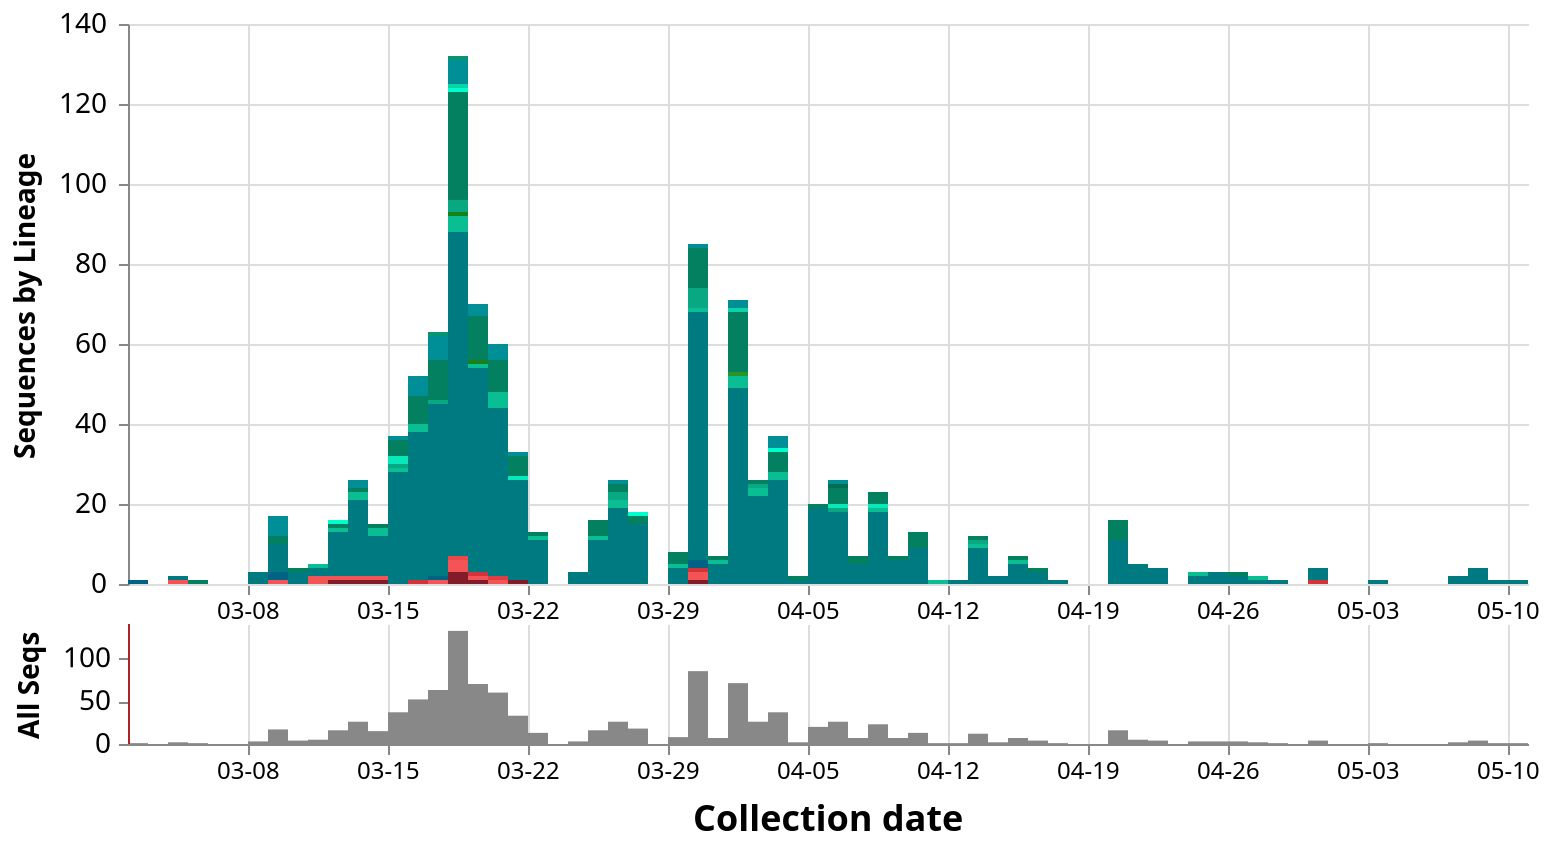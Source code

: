 {
  "$schema": "https://vega.github.io/schema/vega/v5.json",
  "description": "A basic stacked bar chart example.",
  "comment": "These will be overridden by the container of this vega plot",
  "width": 700,
  "height": 360,
  "padding": 5,

  "data": [
    {
      "name": "cases_by_date_and_group",
      "comment": "Main data object, same as caseData in store",
      "format": {
        "parse": {
          "group": "string",
          "cases_sum": "number",
          "date": "date:'%Q'"
        }
      },
      "values": [{"group":"B.1","date":1584316800000,"cases_sum":37,"color":"#007a81","group_counts":728},{"group":"B.1","date":1584403200000,"cases_sum":43,"color":"#007a81","group_counts":728},{"group":"B.1","date":1584144000000,"cases_sum":10,"color":"#007a81","group_counts":728},{"group":"B.1","date":1584230400000,"cases_sum":28,"color":"#007a81","group_counts":728},{"group":"B.1","date":1584489600000,"cases_sum":81,"color":"#007a81","group_counts":728},{"group":"B.1","date":1584576000000,"cases_sum":51,"color":"#007a81","group_counts":728},{"group":"B.1","date":1584057600000,"cases_sum":19,"color":"#007a81","group_counts":728},{"group":"B.1","date":1584748800000,"cases_sum":25,"color":"#007a81","group_counts":728},{"group":"B.1","date":1584662400000,"cases_sum":42,"color":"#007a81","group_counts":728},{"group":"B.1","date":1584835200000,"cases_sum":11,"color":"#007a81","group_counts":728},{"group":"B.1","date":1585612800000,"cases_sum":5,"color":"#007a81","group_counts":728},{"group":"B.1","date":1585699200000,"cases_sum":49,"color":"#007a81","group_counts":728},{"group":"B.1","date":1583625600000,"cases_sum":3,"color":"#007a81","group_counts":728},{"group":"B.1","date":1585872000000,"cases_sum":26,"color":"#007a81","group_counts":728},{"group":"B.1","date":1583971200000,"cases_sum":11,"color":"#007a81","group_counts":728},{"group":"B.1","date":1586131200000,"cases_sum":18,"color":"#007a81","group_counts":728},{"group":"B.1","date":1586044800000,"cases_sum":19,"color":"#007a81","group_counts":728},{"group":"B.1","date":1585785600000,"cases_sum":22,"color":"#007a81","group_counts":728},{"group":"B.1","date":1585958400000,"cases_sum":1,"color":"#007a81","group_counts":728},{"group":"B.1","date":1586476800000,"cases_sum":9,"color":"#007a81","group_counts":728},{"group":"B.1","date":1585526400000,"cases_sum":62,"color":"#007a81","group_counts":728},{"group":"B.1","date":1586736000000,"cases_sum":9,"color":"#007a81","group_counts":728},{"group":"B.1","date":1586304000000,"cases_sum":18,"color":"#007a81","group_counts":728},{"group":"B.1","date":1586217600000,"cases_sum":5,"color":"#007a81","group_counts":728},{"group":"B.1","date":1586390400000,"cases_sum":6,"color":"#007a81","group_counts":728},{"group":"B.1","date":1586649600000,"cases_sum":1,"color":"#007a81","group_counts":728},{"group":"B.1","date":1587513600000,"cases_sum":4,"color":"#007a81","group_counts":728},{"group":"B.1","date":1587340800000,"cases_sum":11,"color":"#007a81","group_counts":728},{"group":"B.1","date":1586822400000,"cases_sum":2,"color":"#007a81","group_counts":728},{"group":"B.1","date":1587427200000,"cases_sum":5,"color":"#007a81","group_counts":728},{"group":"B.1","date":1587686400000,"cases_sum":2,"color":"#007a81","group_counts":728},{"group":"B.1","date":1586908800000,"cases_sum":5,"color":"#007a81","group_counts":728},{"group":"B.1","date":1586995200000,"cases_sum":3,"color":"#007a81","group_counts":728},{"group":"B.1","date":1583712000000,"cases_sum":7,"color":"#007a81","group_counts":728},{"group":"B.1","date":1583798400000,"cases_sum":3,"color":"#007a81","group_counts":728},{"group":"B.1","date":1585440000000,"cases_sum":4,"color":"#007a81","group_counts":728},{"group":"B.1","date":1585008000000,"cases_sum":3,"color":"#007a81","group_counts":728},{"group":"B.1","date":1583884800000,"cases_sum":2,"color":"#007a81","group_counts":728},{"group":"B.1","date":1583280000000,"cases_sum":1,"color":"#007a81","group_counts":728},{"group":"B.1","date":1585180800000,"cases_sum":19,"color":"#007a81","group_counts":728},{"group":"B.1","date":1585267200000,"cases_sum":15,"color":"#007a81","group_counts":728},{"group":"B.1","date":1585094400000,"cases_sum":11,"color":"#007a81","group_counts":728},{"group":"B.1","date":1587772800000,"cases_sum":3,"color":"#007a81","group_counts":728},{"group":"B.1","date":1587081600000,"cases_sum":1,"color":"#007a81","group_counts":728},{"group":"B.1","date":1588464000000,"cases_sum":1,"color":"#007a81","group_counts":728},{"group":"B.1","date":1588896000000,"cases_sum":4,"color":"#007a81","group_counts":728},{"group":"B.1","date":1588204800000,"cases_sum":3,"color":"#007a81","group_counts":728},{"group":"B.1","date":1589068800000,"cases_sum":1,"color":"#007a81","group_counts":728},{"group":"B.1","date":1588032000000,"cases_sum":1,"color":"#007a81","group_counts":728},{"group":"B.1","date":1588982400000,"cases_sum":1,"color":"#007a81","group_counts":728},{"group":"B.1","date":1587859200000,"cases_sum":2,"color":"#007a81","group_counts":728},{"group":"B.1","date":1587945600000,"cases_sum":1,"color":"#007a81","group_counts":728},{"group":"B.1","date":1588809600000,"cases_sum":2,"color":"#007a81","group_counts":728},{"group":"B.1.3","date":1584403200000,"cases_sum":10,"color":"#038060","group_counts":148},{"group":"B.1.3","date":1584489600000,"cases_sum":27,"color":"#038060","group_counts":148},{"group":"B.1.3","date":1584576000000,"cases_sum":11,"color":"#038060","group_counts":148},{"group":"B.1.3","date":1584144000000,"cases_sum":1,"color":"#038060","group_counts":148},{"group":"B.1.3","date":1584316800000,"cases_sum":7,"color":"#038060","group_counts":148},{"group":"B.1.3","date":1584748800000,"cases_sum":5,"color":"#038060","group_counts":148},{"group":"B.1.3","date":1584835200000,"cases_sum":1,"color":"#038060","group_counts":148},{"group":"B.1.3","date":1584662400000,"cases_sum":8,"color":"#038060","group_counts":148},{"group":"B.1.3","date":1585699200000,"cases_sum":15,"color":"#038060","group_counts":148},{"group":"B.1.3","date":1585872000000,"cases_sum":5,"color":"#038060","group_counts":148},{"group":"B.1.3","date":1584230400000,"cases_sum":4,"color":"#038060","group_counts":148},{"group":"B.1.3","date":1585526400000,"cases_sum":10,"color":"#038060","group_counts":148},{"group":"B.1.3","date":1586131200000,"cases_sum":4,"color":"#038060","group_counts":148},{"group":"B.1.3","date":1586044800000,"cases_sum":1,"color":"#038060","group_counts":148},{"group":"B.1.3","date":1585958400000,"cases_sum":1,"color":"#038060","group_counts":148},{"group":"B.1.3","date":1586304000000,"cases_sum":3,"color":"#038060","group_counts":148},{"group":"B.1.3","date":1585612800000,"cases_sum":1,"color":"#038060","group_counts":148},{"group":"B.1.3","date":1586217600000,"cases_sum":2,"color":"#038060","group_counts":148},{"group":"B.1.3","date":1586390400000,"cases_sum":1,"color":"#038060","group_counts":148},{"group":"B.1.3","date":1586476800000,"cases_sum":4,"color":"#038060","group_counts":148},{"group":"B.1.3","date":1586736000000,"cases_sum":1,"color":"#038060","group_counts":148},{"group":"B.1.3","date":1586995200000,"cases_sum":1,"color":"#038060","group_counts":148},{"group":"B.1.3","date":1586908800000,"cases_sum":1,"color":"#038060","group_counts":148},{"group":"B.1.3","date":1587340800000,"cases_sum":5,"color":"#038060","group_counts":148},{"group":"B.1.3","date":1583366400000,"cases_sum":1,"color":"#038060","group_counts":148},{"group":"B.1.3","date":1583712000000,"cases_sum":2,"color":"#038060","group_counts":148},{"group":"B.1.3","date":1583798400000,"cases_sum":1,"color":"#038060","group_counts":148},{"group":"B.1.3","date":1585440000000,"cases_sum":3,"color":"#038060","group_counts":148},{"group":"B.1.3","date":1585785600000,"cases_sum":1,"color":"#038060","group_counts":148},{"group":"B.1.3","date":1584057600000,"cases_sum":1,"color":"#038060","group_counts":148},{"group":"B.1.3","date":1583971200000,"cases_sum":1,"color":"#038060","group_counts":148},{"group":"B.1.3","date":1585180800000,"cases_sum":2,"color":"#038060","group_counts":148},{"group":"B.1.3","date":1585267200000,"cases_sum":2,"color":"#038060","group_counts":148},{"group":"B.1.3","date":1585094400000,"cases_sum":4,"color":"#038060","group_counts":148},{"group":"B.1.3","date":1587859200000,"cases_sum":1,"color":"#038060","group_counts":148},{"group":"B.2.1","date":1584403200000,"cases_sum":1,"color":"#069471","group_counts":2},{"group":"B.2.1","date":1584489600000,"cases_sum":1,"color":"#069471","group_counts":2},{"group":"A","date":1584489600000,"cases_sum":3,"color":"#821b2a","group_counts":9},{"group":"A","date":1584144000000,"cases_sum":1,"color":"#821b2a","group_counts":9},{"group":"A","date":1584748800000,"cases_sum":1,"color":"#821b2a","group_counts":9},{"group":"A","date":1584057600000,"cases_sum":1,"color":"#821b2a","group_counts":9},{"group":"A","date":1585526400000,"cases_sum":1,"color":"#821b2a","group_counts":9},{"group":"A","date":1583971200000,"cases_sum":1,"color":"#821b2a","group_counts":9},{"group":"A","date":1584576000000,"cases_sum":1,"color":"#821b2a","group_counts":9},{"group":"B.2","date":1584489600000,"cases_sum":6,"color":"#008f96","group_counts":41},{"group":"B.2","date":1584403200000,"cases_sum":6,"color":"#008f96","group_counts":41},{"group":"B.2","date":1584316800000,"cases_sum":5,"color":"#008f96","group_counts":41},{"group":"B.2","date":1584662400000,"cases_sum":4,"color":"#008f96","group_counts":41},{"group":"B.2","date":1585699200000,"cases_sum":2,"color":"#008f96","group_counts":41},{"group":"B.2","date":1585872000000,"cases_sum":3,"color":"#008f96","group_counts":41},{"group":"B.2","date":1584057600000,"cases_sum":2,"color":"#008f96","group_counts":41},{"group":"B.2","date":1584230400000,"cases_sum":1,"color":"#008f96","group_counts":41},{"group":"B.2","date":1586131200000,"cases_sum":1,"color":"#008f96","group_counts":41},{"group":"B.2","date":1585526400000,"cases_sum":1,"color":"#008f96","group_counts":41},{"group":"B.2","date":1583712000000,"cases_sum":5,"color":"#008f96","group_counts":41},{"group":"B.2","date":1584576000000,"cases_sum":3,"color":"#008f96","group_counts":41},{"group":"B.2","date":1584748800000,"cases_sum":1,"color":"#008f96","group_counts":41},{"group":"B.2","date":1585180800000,"cases_sum":1,"color":"#008f96","group_counts":41},{"group":"B.1.26","date":1584489600000,"cases_sum":3,"color":"#08a982","group_counts":15},{"group":"B.1.26","date":1584230400000,"cases_sum":1,"color":"#08a982","group_counts":15},{"group":"B.1.26","date":1586131200000,"cases_sum":1,"color":"#08a982","group_counts":15},{"group":"B.1.26","date":1585526400000,"cases_sum":5,"color":"#08a982","group_counts":15},{"group":"B.1.26","date":1586736000000,"cases_sum":1,"color":"#08a982","group_counts":15},{"group":"B.1.26","date":1584403200000,"cases_sum":1,"color":"#08a982","group_counts":15},{"group":"B.1.26","date":1585785600000,"cases_sum":1,"color":"#08a982","group_counts":15},{"group":"B.1.26","date":1585180800000,"cases_sum":2,"color":"#08a982","group_counts":15},{"group":"B.1.1","date":1584576000000,"cases_sum":1,"color":"#0abe94","group_counts":38},{"group":"B.1.1","date":1584489600000,"cases_sum":4,"color":"#0abe94","group_counts":38},{"group":"B.1.1","date":1583884800000,"cases_sum":1,"color":"#0abe94","group_counts":38},{"group":"B.1.1","date":1584144000000,"cases_sum":2,"color":"#0abe94","group_counts":38},{"group":"B.1.1","date":1584662400000,"cases_sum":4,"color":"#0abe94","group_counts":38},{"group":"B.1.1","date":1584835200000,"cases_sum":1,"color":"#0abe94","group_counts":38},{"group":"B.1.1","date":1585699200000,"cases_sum":3,"color":"#0abe94","group_counts":38},{"group":"B.1.1","date":1585872000000,"cases_sum":2,"color":"#0abe94","group_counts":38},{"group":"B.1.1","date":1584230400000,"cases_sum":1,"color":"#0abe94","group_counts":38},{"group":"B.1.1","date":1584316800000,"cases_sum":2,"color":"#0abe94","group_counts":38},{"group":"B.1.1","date":1586304000000,"cases_sum":1,"color":"#0abe94","group_counts":38},{"group":"B.1.1","date":1586563200000,"cases_sum":1,"color":"#0abe94","group_counts":38},{"group":"B.1.1","date":1586736000000,"cases_sum":1,"color":"#0abe94","group_counts":38},{"group":"B.1.1","date":1586908800000,"cases_sum":1,"color":"#0abe94","group_counts":38},{"group":"B.1.1","date":1585526400000,"cases_sum":1,"color":"#0abe94","group_counts":38},{"group":"B.1.1","date":1585612800000,"cases_sum":1,"color":"#0abe94","group_counts":38},{"group":"B.1.1","date":1585785600000,"cases_sum":2,"color":"#0abe94","group_counts":38},{"group":"B.1.1","date":1583971200000,"cases_sum":1,"color":"#0abe94","group_counts":38},{"group":"B.1.1","date":1584057600000,"cases_sum":2,"color":"#0abe94","group_counts":38},{"group":"B.1.1","date":1585440000000,"cases_sum":1,"color":"#0abe94","group_counts":38},{"group":"B.1.1","date":1585180800000,"cases_sum":2,"color":"#0abe94","group_counts":38},{"group":"B.1.1","date":1585094400000,"cases_sum":1,"color":"#0abe94","group_counts":38},{"group":"B.1.1","date":1587686400000,"cases_sum":1,"color":"#0abe94","group_counts":38},{"group":"B.1.1","date":1587945600000,"cases_sum":1,"color":"#0abe94","group_counts":38},{"group":"B.1.1.9","date":1584489600000,"cases_sum":1,"color":"#1b8018","group_counts":2},{"group":"B.1.1.9","date":1584576000000,"cases_sum":1,"color":"#1b8018","group_counts":2},{"group":"A.1","date":1584403200000,"cases_sum":1,"color":"#f45455","group_counts":15},{"group":"A.1","date":1584489600000,"cases_sum":3,"color":"#f45455","group_counts":15},{"group":"A.1","date":1583971200000,"cases_sum":1,"color":"#f45455","group_counts":15},{"group":"A.1","date":1584057600000,"cases_sum":1,"color":"#f45455","group_counts":15},{"group":"A.1","date":1584144000000,"cases_sum":1,"color":"#f45455","group_counts":15},{"group":"A.1","date":1583280000000,"cases_sum":1,"color":"#f45455","group_counts":15},{"group":"A.1","date":1583712000000,"cases_sum":1,"color":"#f45455","group_counts":15},{"group":"A.1","date":1585526400000,"cases_sum":2,"color":"#f45455","group_counts":15},{"group":"A.1","date":1583884800000,"cases_sum":2,"color":"#f45455","group_counts":15},{"group":"A.1","date":1584576000000,"cases_sum":1,"color":"#f45455","group_counts":15},{"group":"A.1","date":1584662400000,"cases_sum":1,"color":"#f45455","group_counts":15},{"group":"A.5","date":1584489600000,"cases_sum":1,"color":"#e9494c","group_counts":1},{"group":"B.1.p2","date":1584489600000,"cases_sum":1,"color":"#0ad3a7","group_counts":2},{"group":"B.1.p2","date":1585699200000,"cases_sum":1,"color":"#0ad3a7","group_counts":2},{"group":"A.2","date":1584662400000,"cases_sum":1,"color":"#de3e42","group_counts":1},{"group":"B.1.29","date":1584748800000,"cases_sum":1,"color":"#07e9ba","group_counts":5},{"group":"B.1.29","date":1584230400000,"cases_sum":2,"color":"#07e9ba","group_counts":5},{"group":"B.1.29","date":1586131200000,"cases_sum":1,"color":"#07e9ba","group_counts":5},{"group":"B.1.29","date":1586304000000,"cases_sum":1,"color":"#07e9ba","group_counts":5},{"group":"B.1.1.1","date":1585699200000,"cases_sum":1,"color":"#2a9424","group_counts":1},{"group":"A.3","date":1584316800000,"cases_sum":1,"color":"#d4333a","group_counts":4},{"group":"A.3","date":1585526400000,"cases_sum":1,"color":"#d4333a","group_counts":4},{"group":"A.3","date":1584576000000,"cases_sum":1,"color":"#d4333a","group_counts":4},{"group":"A.3","date":1588204800000,"cases_sum":1,"color":"#d4333a","group_counts":4},{"group":"B","date":1585526400000,"cases_sum":2,"color":"#006386","group_counts":6},{"group":"B","date":1583107200000,"cases_sum":1,"color":"#006386","group_counts":6},{"group":"B","date":1583712000000,"cases_sum":2,"color":"#006386","group_counts":6},{"group":"B","date":1584403200000,"cases_sum":1,"color":"#006386","group_counts":6},{"group":"B.1.5","date":1585872000000,"cases_sum":1,"color":"#00ffce","group_counts":4},{"group":"B.1.5","date":1583971200000,"cases_sum":1,"color":"#00ffce","group_counts":4},{"group":"B.1.5","date":1585267200000,"cases_sum":1,"color":"#00ffce","group_counts":4},{"group":"B.1.5","date":1584489600000,"cases_sum":1,"color":"#00ffce","group_counts":4},{"group":"B.1.41","date":1586131200000,"cases_sum":1,"color":"#006d51","group_counts":1}],
      "transform": [
        {
          "comment": "Bin observations by date. The width of each bin is determined by the signal dateBin. Since the most detail in the date from GISAID is by day, the bin shouldn't ever be smaller than a day.",
          "type": "bin",
          "field": "date",
          "extent": [{"signal": "dateRangeStart"}, {"signal": "dateRangeEnd"}],
          "step": {"signal": "dateBin"},
          "as": ["day_start", "day_end"]
        },
        {
          "comment": "After binning, combine observations in the same group and day, by taking the sum of the sequence counts. The max aggs on group_counts and color are just to carry the fields over.",
          "type": "aggregate",
          "groupby": ["group", "day_start", "day_end"],
          "fields": ["cases_sum", "group_counts", "color"],
          "ops": ["sum", "max", "max"],
          "as": ["cases_sum", "group_counts", "color"]
        },
        {
          "comment": "If a group isn't present in a dateBin that others are, then impute an empty value. This is only important for the cumulative view, so as to keep things consistent. Unfortunately I don't know how to impute for days with no data at all yet. This leads to some gaps in the cumulative view.",
          "type": "impute",
          "field": "cases_sum",
          "key": "day_start",
          "groupby": ["group", "color", "group_counts"],
          "value": 0
        },
        {
          "comment": "Recalculate the day_end from the day_start and dateBin, since the imputation can't work on more than one field at once.",
          "type": "formula",
          "expr": "datum.day_start + dateBin",
          "as": "day_end"
        },
        {
          "comment": "Calculate the cumulative counts. If we're not running in cumulative mode, then output the cumulative count in a dummy field (determined by the signal windowField). If we are in cumulative mode, then overwrite the cases_sum field.",
          "type": "window",
          "sort": {"field": "day_start"},
          "groupby": ["group"],
          "ops": ["sum"],
          "fields": ["cases_sum"],
          "as": [{"signal": "windowField"}],
          "frame": [null, 0]
        },
        {
          "comment": "Stack bars on the same date in preparation for the visualization. Offset (zero vs. normalize) controls counts vs. percentages.",
          "type": "stack",
          "groupby": ["day_start"],
          "sort": {"field": "group"},
          "field": "cases_sum",
          "offset": {"signal": "stackOffset"}
        }
      ]
    },
    {
      "name": "cases_by_date",
      "source": "cases_by_date_and_group",
      "comment": "Collapse cases by date (ignore group), for the data in the overview (bottom) plot",
      "transform": [
        {
          "type": "aggregate",
          "groupby": ["day_start", "day_end"],
          "fields": ["cases_sum"],
          "ops": ["sum"],
          "as": ["cases_sum_by_date"]
        }
      ]
    },
    {
      "name": "selected",
      "comment": "A list of groups that are selected",
      "on": [
        {"trigger": "clear", "remove": true},
        {"trigger": "!shift", "remove": true},
        {"trigger": "!shift && clicked", "insert": "clicked"},
        {"trigger": "shift && clicked", "toggle": "clicked"}
      ]
    }
  ],

  "signals": [
    {
      "name": "dateRangeStart", "value": 1575158400000,
      "comment": "Along with dateRangeEnd, these are hard limits on the dates shown. May need to update when we hit 2021. Dates are in milliseconds, unix epoch"
    },
    {
      "name": "dateRangeEnd", "value": 1609372800000
    },
    {
      "name": "dateBin", "value": 86400000,
      "comment": "Binning of observations by date, where date is in milliseconds. Default is 1 day (1000 * 60 * 60 * 24). This should never be less than a day. This is passed to the bin transform of cases_by_date_and_group"
    },
    {
      "name": "overviewYLabel", "value": "All Seqs",
      "comment": "Y-axis label of the overview (bottom) panel"
    },
    {
      "name": "detailYLabel", "value": "Sequences by Lineage",
      "comment": "Y-axis label of the detail (upper) panel"
    },
    {
      "name": "stackOffset", "value": "zero",
      "comment": "Whether to show the counts as percentages ('normalize') or as absolute counts ('zero'). This is passed to the stack transform of cases_by_date_and_group"
    },
    {
      "name": "windowField", "value": "cases_sum_dummy",
      "comment": "Whether to show the cumulative counts ('cases_sum'), or dump the cumulative counts into a field that we ignore (usually 'cases_sum_dummy'). This is passed to the window transform of cases_by_date_and_group"
    },
    {
      "name": "detailDomain",
      "comment": "The date range selected on the overview (bottom) panel. The units are in JS date objects. If there is no date selected, this should be null."
    },
    {
      "name": "brush", "value": 0,
      "comment": "The date range selected on the overview (bottom) panel, in screen-space coordinate units (pixels). This will be converted to dates for the detailDomain signal by referencing the xOverview scale"
    },
    {
      "name": "delta", "value": 0,
      "comment": "The difference between windows when dragging a date selection window in the overview (bottom) panel. It is tracked onmousemove and used to update the 'brush' signal after mouseup. Units are in screen-space coordinates (pixels)"
    },
    {
      "name": "xdown", "value": 0,
      "comment": "The initial screen-space click location, in screen-space coordinates (pixels), when first clicking on the date range window before dragging it. This is used to calculate the 'delta' signal"
    },
    {
      "name": "anchor", "value": null,
      "comment": "The initial 'brush' signal state, when clicking on the date range window to drag it. Units are in screen-space coordinates (pixels). Used to update the 'brush' signal after dragging it."
    },
    {
      "name": "hoverBar", "value": null,
      "comment": "Used to store which group is hovered over. Is an object with field 'group'"
    },
    {
      "name": "clear", "value": true,
      "comment": "If clicking on anything but a grouped bar, then clear the selection (by clearing the 'selection' data object)",
      "on": [
        {
          "events": "mouseup[!event.item]",
          "update": "true",
          "force": true
        }
      ]
    },
    {
      "name": "shift", "value": false,
      "comment": "Track whether or not the shift key is pressed. Used to select multiple groups by holding down shift before clicking",
      "on": [
        {
          "events": "@detailbars:click",
          "update": "event.shiftKey",
          "force":  true
        }
      ]
    },
    {
      "name": "clicked", "value": null,
      "comment": "Track clicks on the group bars, for selection purposes",
      "on": [
        {
          "events": "@detailbars:click",
          "update": "{group: datum.group}",
          "force":  true
        }
      ]
    }
  ],

  "marks": [
    {
      "type": "group",
      "name": "detail",
      "comment": "The mark group for the detail (upper) panel",
      "encode": {
        "comment": "The width and height should be overridden by the plot's container",
        "enter": {
          "height": {"value": 280},
          "width": {"value": 700}
        }
      },
      "signals": [
        {
          "name": "hoverBar",
          "comment": "Set the hoverBar signal when a bar is hovered over, and clear it when the mouse is hovered over anything else",
          "push": "outer",
          "on": [
            {
              "events": "@detailbars:mouseover!",
              "update": "{group: datum.group, date: datum.day_start}"
            },
            {
              "events": "@detailbars:mouseout!",
              "update": "null"
            }
          ]
        }
      ],
      "scales": [
        {
          "name": "x",
          "comment": "Provide two fields for the domain, since if we only provide the day_start, the last day will get cut off, and if we only provide day_end, the first day will get cut off",
          "type": "time",
          "range": "width",
          "domain": {
            "fields": [
              {"data": "cases_by_date", "field": "day_start"},
              {"data": "cases_by_date", "field": "day_end"}
            ]
          },
          "domainRaw": {"signal": "detailDomain"}
        },
        {
          "name": "y",
          "comment": "Scale the y axis from 0 to the highest bar height",
          "type": "linear",
          "range": [280, 0],
          "nice": true, "zero": true,
          "domain": {"data": "cases_by_date_and_group", "field": "y1"}
        }
      ],
      "axes": [
        {
          "orient": "bottom", 
          "scale": "x", 
          "zindex": 0, 
          "format": "%m-%d", 
          "tickCount": "week",
          "grid": true,
          "gridScale": "y",
          "gridColor": "#DDD",

          "labelFontSize": 12,
          "labelPadding": 3
        },
        {
          "orient": "left", 
          "scale": "y", 
          "zindex": 0,
          "grid": true,
          "gridColor": "#DDD",

          "title": {"signal": "detailYLabel"},
          "titleFontSize": 14,
          "titlePadding": 10,
          
          "labelFontSize": 14,
          "labelPadding": 5,
          "tickCount": 5
        }
      ],
      "marks": [
        {
          "type": "group",
          "comment": "Not sure why we need a group mark here, but this is how it is in the example plot, so I didn't change it",
          "encode": {
            "enter": {
              "height": {"field": {"group": "height"}},
              "width": {"field": {"group": "width"}},
              "clip": {"value": true}
            }
          },
          "marks": [
            {
              "type": "rect",
              "name": "detailbars",
              "from": {"data": "cases_by_date_and_group"},
              "encode": {
                "comment": "Define the tooltip and other constant values here",
                "enter": {
                  "strokeWidth": {"value": 1},
                  "tooltip": {
                    "signal": "{title: datum.group, 'Total sequences': datum.group_counts, 'Sequences': datum.cases_sum, 'Collection date': timeFormat(datum.day_start, '%b %d %Y')}"
                  }
                },
                "update": {
                  "x": {"scale": "x", "field": "day_start"},
                  "x2": {"scale": "x", "field": "day_end"},
                  "y": {"scale": "y", "field": "y0"},
                  "y2": {"scale": "y", "field": "y1"},
                  "fill": [
                    {
                      "test": "(!length(data('selected')) || indata('selected', 'group', datum.group)) && (datum.cases_sum > 0)",
                      "field": "color",
                      "comment": "If this group is selected, or if nothing is selected, then color it normally."
                    },
                    {
                      "value": "#CCC",
                      "comment": "If there is a selected group and this group isn't one of them, then color it light grey"
                    }
                  ],
                  "stroke": [
                    {
                      "test": "hoverBar && hoverBar.group == datum.group && datum.cases_sum > 0",
                      "value": "#000",
                      "comment": "If this group is being hovered over, then set outline it black. Since we're imputing empty groups, only highlight groups with more than zero cases."
                    }, 
                    {"value": "transparent"}
                  ],
                  "zindex": [
                    {
                      "test": "hoverBar && hoverBar.group == datum.group && datum.cases_sum > 0",
                      "value": 3,
                      "comment": "Same as the 'stroke' test, but we also need to set the z-index here since it's possible the outline stroke will get hidden under other bars"
                    }, 
                    {"value": 1}
                  ]
                }
              }
            }
          ]
        }
      ]
    },
    {
      "type": "group",
      "name": "overview",
      "comment": "Mark group for the overview (bottom) panel",
      "encode": {
        "comment": "The width should be overridden by the plot container",
        "enter": {
          "x": {"value": 0},
          "y": {"value": 300},
          "width": {"value": 700},
          "height": {"value": 60},
          "fill": {"value": "transparent"}
        }
      },
      "signals": [
        {
          "name": "brush",
          "comment": "Trigger the date selection brush when any area of the overview plot is clicked. The update code was originally [x(), x()], but I changed it to snap to days instead of selecting by screen-space pixel. All the code does is convert from screen-space pixels --> date --> days --> round to nearest day --> date --> screen-space pixels. invert() is used to convert from pixels to date, and round(x / 86400000) rounds to the nearest day. round() * 86400000 converts from days back into the date (in milliseconds), and scale() converts from date back into screen-space coordinates. This fragment of code is used in all the signals below for day-snapping.",
          "push": "outer",
          "on": [
            {
              "events": {
                "merge": [
                  {"markname": "overview", "type": "mousedown" },
                  {"markname": "overviewbars", "type": "mousedown" }
                ]
              },
              "update": "[scale('xOverview', round(invert('xOverview', x()) / 86400000) * 86400000), scale('xOverview', round(invert('xOverview', x()) / 86400000) * 86400000)]"
            },
            {
              "comment": "Clear the brush selection on any double-click",
              "events": {
                "merge": [
                  {"markname": "overview", "type": "dblclick"},
                  {"markname": "brushrect", "type": "dblclick"}                    
                ]
              },
              "update": "0"
            },
            {
              "comment": "Update the brush on mousemove. Hold the first point of the range constant (brush[0]), and modify brush[1] by snapping to day as well (see comment above). clamp() is used to ensure that the range stays within the bounds of the plot. Capture mousemove events on both the plot and the bars to allow dragging anywhere on the overview plot",
              "events": {
                "merge": [
                  {
                    "source": "window",
                    "type": "mousemove",
                    "between": [
                      {"markname": "overview", "type": "mousedown"},
                      {"source": "window", "type": "mouseup"}
                    ],
                    "consume": true
                  },
                  {
                    "source": "window",
                    "type": "mousemove",
                    "between": [
                      {"markname": "overviewbars", "type": "mousedown"},
                      {"source": "window", "type": "mouseup"}
                    ],
                    "consume": true
                  }
                ]
              },
              "update": "[brush[0], clamp(scale('xOverview', round(invert('xOverview', x()) / 86400000) * 86400000), 0, width)]"
            },
            {
              "comment": "When the mousemove is finished (marked by mouseup event), then reorganize the brush vector so that the lesser value is first",
              "events": {
                "merge": [
                  {"markname": "overview", "type": "mouseup"},
                  {"markname": "brushrect", "type": "mouseup"}              
                ]
              },
              "update": "abs(span(brush)) <= 2 ? 0 : [brush[0], brush[1]]"
            },
            {
              "comment": "Capture when the date range window is dragged, and update the ranges. Since the dragging logic implements day-snapping on its own, we don't have to round anything here.",
              "events": {"signal": "delta"},
              "update": "clampRange([anchor[0] + delta, anchor[1] + delta], 0, width)"
            }
          ]
        },
        {
          "name": "anchor",
          "comment": "Make a copy of the brush vector when the date range is clicked. Used by the 'brush' signal to update itself after a date range drag",
          "push": "outer",
          "on": [{"events": "@brushrect:mousedown", "update": "slice(brush)"}]
        },
        {
          "name": "xdown",
          "comment": "Track the initial drag x-coordinate, and snap to the nearest day. Used to set the 'delta' signal",
          "push": "outer",
          "on": [{"events": "@brushrect:mousedown", "update": "scale('xOverview', round(invert('xOverview', x()) / 86400000) * 86400000)"}]
        },
        {
          "name": "delta",
          "comment": "Track how far and in what direction the date range was dragged. Snap to the nearest day. Used to set the 'brush' signal after a date range drag",
          "push": "outer",
          "on": [
            {
              "events": "[@brushrect:mousedown, window:mouseup] > window:mousemove!",
              "update": "scale('xOverview', round(invert('xOverview', x()) / 86400000) * 86400000) - xdown"
            }
          ]
        },
        {
          "name": "detailDomain",
          "comment": "The same as the 'brush' signal, but in date coordinates instead of screen-space (pixel) coordinates",
          "push": "outer",
          "on": [
            {
              "events": {"signal": "brush"},
              "update": "span(brush) ? invert('xOverview', brush) : null"
            }
          ]
        }
      ],
      "scales": [
        {
          "name": "xOverview",
           "comment": "Provide two fields for the domain, since if we only provide the day_start, the last day will get cut off, and if we only provide day_end, the first day will get cut off",
          "type": "time",
          "range": "width",
          "domain": {
            "fields": [
              {"data": "cases_by_date", "field": "day_start"},
              {"data": "cases_by_date", "field": "day_end"}
            ]
          }
        },
        {
          "name": "yOverview",
          "type": "linear",
          "range": [60, 0],
          "domain": {"data": "cases_by_date", "field": "cases_sum_by_date"},
          "nice": true, "zero": true
        }
      ],
      "axes": [
        {
          "orient": "bottom", 
          "scale": "xOverview",  
          "title": "Collection date", 
          "titleFontSize": 18,
          "titlePadding": 10,
          "format": "%m-%d", 

          "grid": true,
          "gridColor": "#DDD",
          "gridScale": "yOverview",

          "labelFontSize": 12,
          "labelPadding": 3,

          "tickCount": "week"
          
        },
        {
          "orient": "left", 
          "scale": "yOverview",

          "title": {"signal": "overviewYLabel"},
          "titleFontSize": 14,
          "titlePadding": 10,

          "labelFontSize": 14,
          "labelPadding": 3,

          "tickCount": 3
        }
      ],
      "marks": [
        {
          "type": "rect",
          "name": "overviewbars",
          "from": {"data": "cases_by_date"},
          "encode": {
            "enter": {
              "x": {"scale": "xOverview", "field": "day_start"},
              "x2": {"scale": "xOverview", "field": "day_end"},
              "y": {"scale": "yOverview", "value": 0},
              "y2": {"scale": "yOverview", "field": "cases_sum_by_date"}
            },
            "update": {
              "fill": [
                {
                  "test": "detailDomain && inrange(datum.day_start, [detailDomain[0], detailDomain[1] - 1])",
                  "value": "#f00",
                  "comment": "Color this bar red if it's within the date selection range"
                },
                {"value": "#888"}
              ]
            }
          }
        },
        {
          "type": "rect",
          "name": "brushrect",
          "comment": "Draw the date selection range",
          "encode": {
            "enter": {
              "y": {"value": 0},
              "height": {"value": 60},
              "fill": {"value": "#333"},
              "fillOpacity": {"value": 0.2}
            },
            "update": {
              "x": {"signal": "brush[0]"},
              "x2": {"signal": "brush[1]"}
            }
          }
        },
        {
          "type": "rect",
          "comment": "Draw the beginning bar of the date selection range",
          "interactive": false,
          "encode": {
            "enter": {
              "y": {"value": 0},
              "height": {"value": 60},
              "width": {"value": 1},
              "fill": {"value": "firebrick"}
            },
            "update": {
              "x": {"signal": "brush[0]"}
            }
          }
        },
        {
          "type": "rect",
          "comment": "Draw the ending bar of the date selection range",
          "interactive": false,
          "encode": {
            "enter": {
              "y": {"value": 0},
              "height": {"value": 60},
              "width": {"value": 1},
              "fill": {"value": "firebrick"}
            },
            "update": {
              "x": {"signal": "brush[1]"}
            }
          }
        }
      ]
    }
  ]
}
